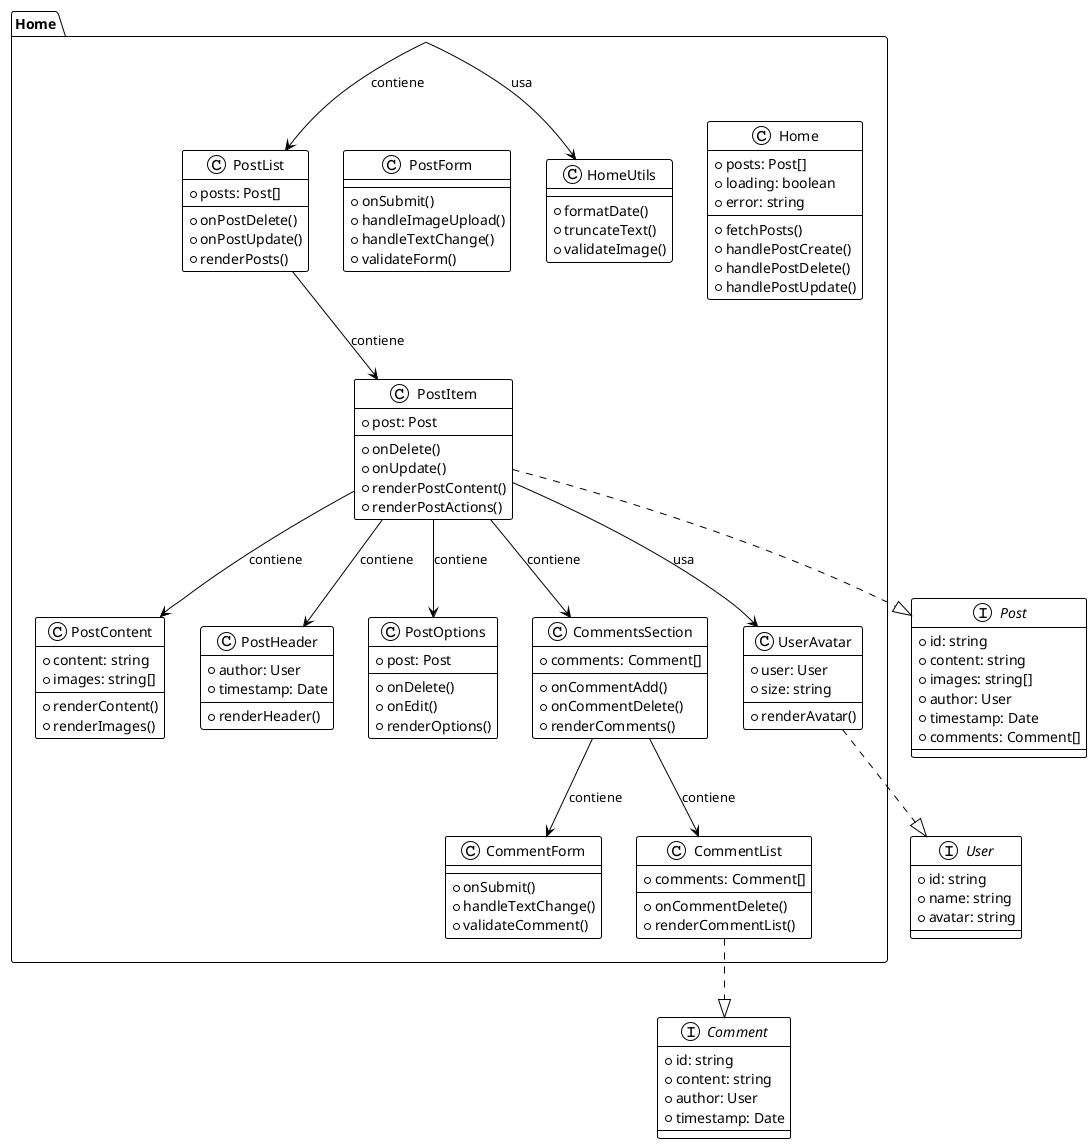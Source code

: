 @startuml Home
!theme plain
skinparam classStyle rectangle

package "Home" {
    class Home {
        +posts: Post[]
        +loading: boolean
        +error: string
        +fetchPosts()
        +handlePostCreate()
        +handlePostDelete()
        +handlePostUpdate()
    }

    class PostList {
        +posts: Post[]
        +onPostDelete()
        +onPostUpdate()
        +renderPosts()
    }

    class PostItem {
        +post: Post
        +onDelete()
        +onUpdate()
        +renderPostContent()
        +renderPostActions()
    }

    class PostForm {
        +onSubmit()
        +handleImageUpload()
        +handleTextChange()
        +validateForm()
    }

    class PostContent {
        +content: string
        +images: string[]
        +renderContent()
        +renderImages()
    }

    class PostHeader {
        +author: User
        +timestamp: Date
        +renderHeader()
    }

    class PostOptions {
        +post: Post
        +onDelete()
        +onEdit()
        +renderOptions()
    }

    class CommentsSection {
        +comments: Comment[]
        +onCommentAdd()
        +onCommentDelete()
        +renderComments()
    }

    class CommentForm {
        +onSubmit()
        +handleTextChange()
        +validateComment()
    }

    class CommentList {
        +comments: Comment[]
        +onCommentDelete()
        +renderCommentList()
    }

    class UserAvatar {
        +user: User
        +size: string
        +renderAvatar()
    }

    class HomeUtils {
        +formatDate()
        +truncateText()
        +validateImage()
    }
}

' Relaciones
Home --> PostList : contiene
PostList --> PostItem : contiene
PostItem --> PostContent : contiene
PostItem --> PostHeader : contiene
PostItem --> PostOptions : contiene
PostItem --> CommentsSection : contiene
CommentsSection --> CommentForm : contiene
CommentsSection --> CommentList : contiene
PostItem --> UserAvatar : usa
Home --> HomeUtils : usa

' Interfaces
interface Post {
    +id: string
    +content: string
    +images: string[]
    +author: User
    +timestamp: Date
    +comments: Comment[]
}

interface Comment {
    +id: string
    +content: string
    +author: User
    +timestamp: Date
}

interface User {
    +id: string
    +name: string
    +avatar: string
}

PostItem ..|> Post
CommentList ..|> Comment
UserAvatar ..|> User

@enduml 